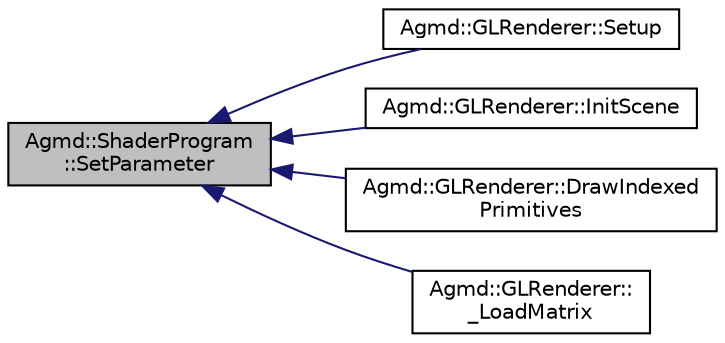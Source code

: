 digraph "Agmd::ShaderProgram::SetParameter"
{
  edge [fontname="Helvetica",fontsize="10",labelfontname="Helvetica",labelfontsize="10"];
  node [fontname="Helvetica",fontsize="10",shape=record];
  rankdir="LR";
  Node1 [label="Agmd::ShaderProgram\l::SetParameter",height=0.2,width=0.4,color="black", fillcolor="grey75", style="filled" fontcolor="black"];
  Node1 -> Node2 [dir="back",color="midnightblue",fontsize="10",style="solid",fontname="Helvetica"];
  Node2 [label="Agmd::GLRenderer::Setup",height=0.2,width=0.4,color="black", fillcolor="white", style="filled",URL="$class_agmd_1_1_g_l_renderer.html#a64fceaa45395a3a9a8fe6dd6217b5494"];
  Node1 -> Node3 [dir="back",color="midnightblue",fontsize="10",style="solid",fontname="Helvetica"];
  Node3 [label="Agmd::GLRenderer::InitScene",height=0.2,width=0.4,color="black", fillcolor="white", style="filled",URL="$class_agmd_1_1_g_l_renderer.html#a6dfbf80656c930b42bb611216bbe9504"];
  Node1 -> Node4 [dir="back",color="midnightblue",fontsize="10",style="solid",fontname="Helvetica"];
  Node4 [label="Agmd::GLRenderer::DrawIndexed\lPrimitives",height=0.2,width=0.4,color="black", fillcolor="white", style="filled",URL="$class_agmd_1_1_g_l_renderer.html#a38a778524f313ae4e23b281fb22ea291"];
  Node1 -> Node5 [dir="back",color="midnightblue",fontsize="10",style="solid",fontname="Helvetica"];
  Node5 [label="Agmd::GLRenderer::\l_LoadMatrix",height=0.2,width=0.4,color="black", fillcolor="white", style="filled",URL="$class_agmd_1_1_g_l_renderer.html#aa06344c8d2cddc39ed9fabbcf5446574"];
}
